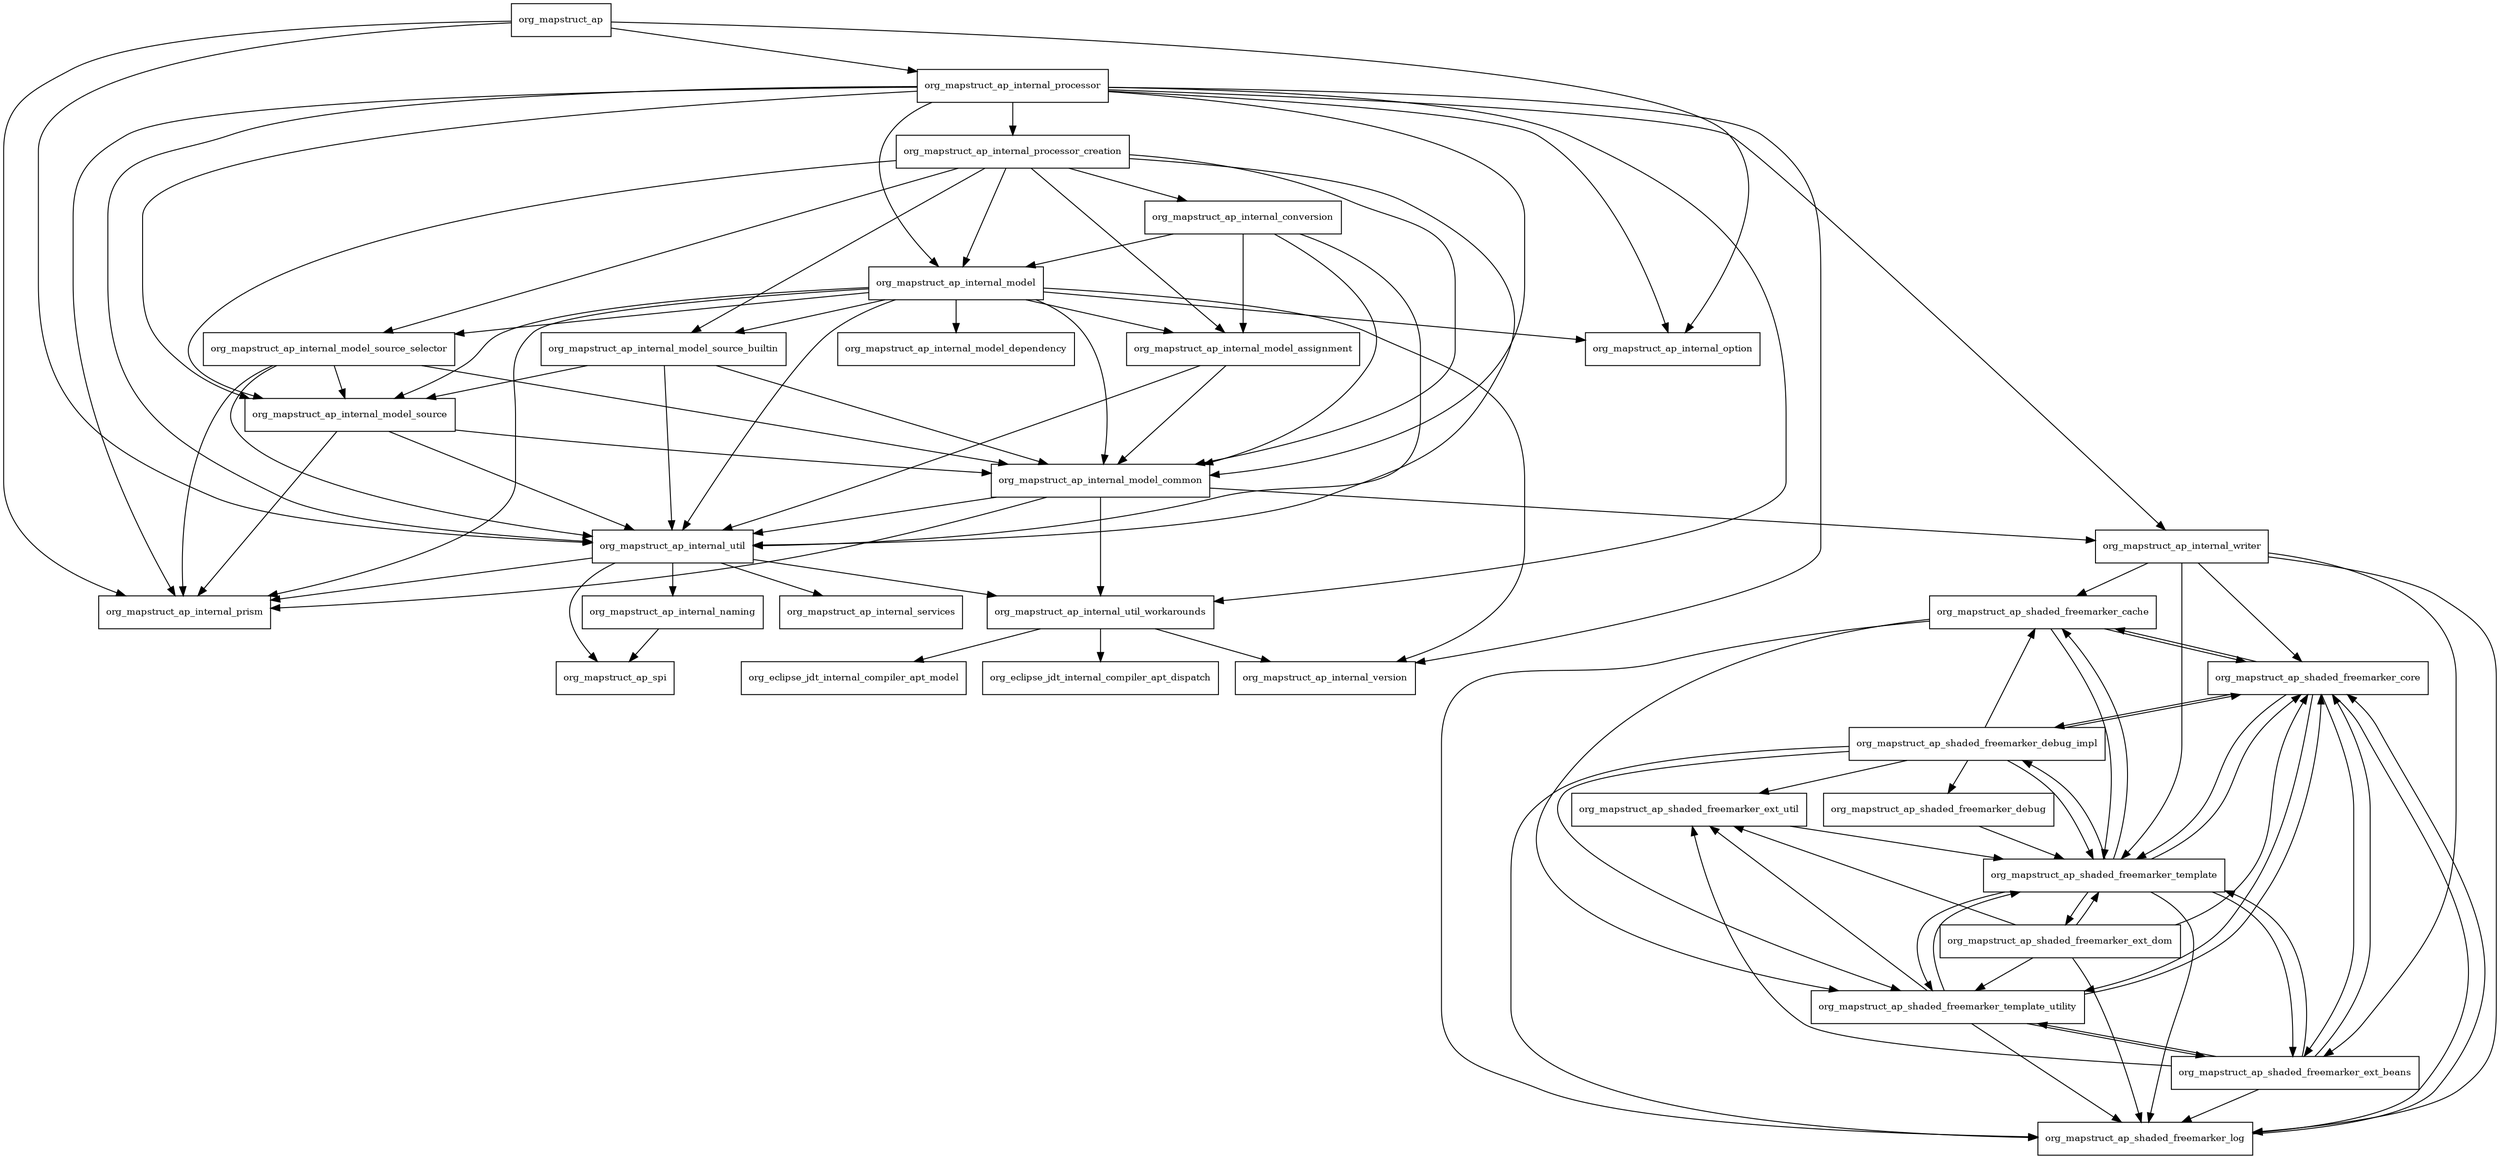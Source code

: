digraph mapstruct_processor_1_0_0_Final_package_dependencies {
  node [shape = box, fontsize=10.0];
  org_mapstruct_ap -> org_mapstruct_ap_internal_option;
  org_mapstruct_ap -> org_mapstruct_ap_internal_prism;
  org_mapstruct_ap -> org_mapstruct_ap_internal_processor;
  org_mapstruct_ap -> org_mapstruct_ap_internal_util;
  org_mapstruct_ap_internal_conversion -> org_mapstruct_ap_internal_model;
  org_mapstruct_ap_internal_conversion -> org_mapstruct_ap_internal_model_assignment;
  org_mapstruct_ap_internal_conversion -> org_mapstruct_ap_internal_model_common;
  org_mapstruct_ap_internal_conversion -> org_mapstruct_ap_internal_util;
  org_mapstruct_ap_internal_model -> org_mapstruct_ap_internal_model_assignment;
  org_mapstruct_ap_internal_model -> org_mapstruct_ap_internal_model_common;
  org_mapstruct_ap_internal_model -> org_mapstruct_ap_internal_model_dependency;
  org_mapstruct_ap_internal_model -> org_mapstruct_ap_internal_model_source;
  org_mapstruct_ap_internal_model -> org_mapstruct_ap_internal_model_source_builtin;
  org_mapstruct_ap_internal_model -> org_mapstruct_ap_internal_model_source_selector;
  org_mapstruct_ap_internal_model -> org_mapstruct_ap_internal_option;
  org_mapstruct_ap_internal_model -> org_mapstruct_ap_internal_prism;
  org_mapstruct_ap_internal_model -> org_mapstruct_ap_internal_util;
  org_mapstruct_ap_internal_model -> org_mapstruct_ap_internal_version;
  org_mapstruct_ap_internal_model_assignment -> org_mapstruct_ap_internal_model_common;
  org_mapstruct_ap_internal_model_assignment -> org_mapstruct_ap_internal_util;
  org_mapstruct_ap_internal_model_common -> org_mapstruct_ap_internal_prism;
  org_mapstruct_ap_internal_model_common -> org_mapstruct_ap_internal_util;
  org_mapstruct_ap_internal_model_common -> org_mapstruct_ap_internal_util_workarounds;
  org_mapstruct_ap_internal_model_common -> org_mapstruct_ap_internal_writer;
  org_mapstruct_ap_internal_model_source -> org_mapstruct_ap_internal_model_common;
  org_mapstruct_ap_internal_model_source -> org_mapstruct_ap_internal_prism;
  org_mapstruct_ap_internal_model_source -> org_mapstruct_ap_internal_util;
  org_mapstruct_ap_internal_model_source_builtin -> org_mapstruct_ap_internal_model_common;
  org_mapstruct_ap_internal_model_source_builtin -> org_mapstruct_ap_internal_model_source;
  org_mapstruct_ap_internal_model_source_builtin -> org_mapstruct_ap_internal_util;
  org_mapstruct_ap_internal_model_source_selector -> org_mapstruct_ap_internal_model_common;
  org_mapstruct_ap_internal_model_source_selector -> org_mapstruct_ap_internal_model_source;
  org_mapstruct_ap_internal_model_source_selector -> org_mapstruct_ap_internal_prism;
  org_mapstruct_ap_internal_model_source_selector -> org_mapstruct_ap_internal_util;
  org_mapstruct_ap_internal_naming -> org_mapstruct_ap_spi;
  org_mapstruct_ap_internal_processor -> org_mapstruct_ap_internal_model;
  org_mapstruct_ap_internal_processor -> org_mapstruct_ap_internal_model_common;
  org_mapstruct_ap_internal_processor -> org_mapstruct_ap_internal_model_source;
  org_mapstruct_ap_internal_processor -> org_mapstruct_ap_internal_option;
  org_mapstruct_ap_internal_processor -> org_mapstruct_ap_internal_prism;
  org_mapstruct_ap_internal_processor -> org_mapstruct_ap_internal_processor_creation;
  org_mapstruct_ap_internal_processor -> org_mapstruct_ap_internal_util;
  org_mapstruct_ap_internal_processor -> org_mapstruct_ap_internal_util_workarounds;
  org_mapstruct_ap_internal_processor -> org_mapstruct_ap_internal_version;
  org_mapstruct_ap_internal_processor -> org_mapstruct_ap_internal_writer;
  org_mapstruct_ap_internal_processor_creation -> org_mapstruct_ap_internal_conversion;
  org_mapstruct_ap_internal_processor_creation -> org_mapstruct_ap_internal_model;
  org_mapstruct_ap_internal_processor_creation -> org_mapstruct_ap_internal_model_assignment;
  org_mapstruct_ap_internal_processor_creation -> org_mapstruct_ap_internal_model_common;
  org_mapstruct_ap_internal_processor_creation -> org_mapstruct_ap_internal_model_source;
  org_mapstruct_ap_internal_processor_creation -> org_mapstruct_ap_internal_model_source_builtin;
  org_mapstruct_ap_internal_processor_creation -> org_mapstruct_ap_internal_model_source_selector;
  org_mapstruct_ap_internal_processor_creation -> org_mapstruct_ap_internal_util;
  org_mapstruct_ap_internal_util -> org_mapstruct_ap_internal_naming;
  org_mapstruct_ap_internal_util -> org_mapstruct_ap_internal_prism;
  org_mapstruct_ap_internal_util -> org_mapstruct_ap_internal_services;
  org_mapstruct_ap_internal_util -> org_mapstruct_ap_internal_util_workarounds;
  org_mapstruct_ap_internal_util -> org_mapstruct_ap_spi;
  org_mapstruct_ap_internal_util_workarounds -> org_eclipse_jdt_internal_compiler_apt_dispatch;
  org_mapstruct_ap_internal_util_workarounds -> org_eclipse_jdt_internal_compiler_apt_model;
  org_mapstruct_ap_internal_util_workarounds -> org_mapstruct_ap_internal_version;
  org_mapstruct_ap_internal_writer -> org_mapstruct_ap_shaded_freemarker_cache;
  org_mapstruct_ap_internal_writer -> org_mapstruct_ap_shaded_freemarker_core;
  org_mapstruct_ap_internal_writer -> org_mapstruct_ap_shaded_freemarker_ext_beans;
  org_mapstruct_ap_internal_writer -> org_mapstruct_ap_shaded_freemarker_log;
  org_mapstruct_ap_internal_writer -> org_mapstruct_ap_shaded_freemarker_template;
  org_mapstruct_ap_shaded_freemarker_cache -> org_mapstruct_ap_shaded_freemarker_core;
  org_mapstruct_ap_shaded_freemarker_cache -> org_mapstruct_ap_shaded_freemarker_log;
  org_mapstruct_ap_shaded_freemarker_cache -> org_mapstruct_ap_shaded_freemarker_template;
  org_mapstruct_ap_shaded_freemarker_cache -> org_mapstruct_ap_shaded_freemarker_template_utility;
  org_mapstruct_ap_shaded_freemarker_core -> org_mapstruct_ap_shaded_freemarker_cache;
  org_mapstruct_ap_shaded_freemarker_core -> org_mapstruct_ap_shaded_freemarker_debug_impl;
  org_mapstruct_ap_shaded_freemarker_core -> org_mapstruct_ap_shaded_freemarker_ext_beans;
  org_mapstruct_ap_shaded_freemarker_core -> org_mapstruct_ap_shaded_freemarker_log;
  org_mapstruct_ap_shaded_freemarker_core -> org_mapstruct_ap_shaded_freemarker_template;
  org_mapstruct_ap_shaded_freemarker_core -> org_mapstruct_ap_shaded_freemarker_template_utility;
  org_mapstruct_ap_shaded_freemarker_debug -> org_mapstruct_ap_shaded_freemarker_template;
  org_mapstruct_ap_shaded_freemarker_debug_impl -> org_mapstruct_ap_shaded_freemarker_cache;
  org_mapstruct_ap_shaded_freemarker_debug_impl -> org_mapstruct_ap_shaded_freemarker_core;
  org_mapstruct_ap_shaded_freemarker_debug_impl -> org_mapstruct_ap_shaded_freemarker_debug;
  org_mapstruct_ap_shaded_freemarker_debug_impl -> org_mapstruct_ap_shaded_freemarker_ext_util;
  org_mapstruct_ap_shaded_freemarker_debug_impl -> org_mapstruct_ap_shaded_freemarker_log;
  org_mapstruct_ap_shaded_freemarker_debug_impl -> org_mapstruct_ap_shaded_freemarker_template;
  org_mapstruct_ap_shaded_freemarker_debug_impl -> org_mapstruct_ap_shaded_freemarker_template_utility;
  org_mapstruct_ap_shaded_freemarker_ext_beans -> org_mapstruct_ap_shaded_freemarker_core;
  org_mapstruct_ap_shaded_freemarker_ext_beans -> org_mapstruct_ap_shaded_freemarker_ext_util;
  org_mapstruct_ap_shaded_freemarker_ext_beans -> org_mapstruct_ap_shaded_freemarker_log;
  org_mapstruct_ap_shaded_freemarker_ext_beans -> org_mapstruct_ap_shaded_freemarker_template;
  org_mapstruct_ap_shaded_freemarker_ext_beans -> org_mapstruct_ap_shaded_freemarker_template_utility;
  org_mapstruct_ap_shaded_freemarker_ext_dom -> org_mapstruct_ap_shaded_freemarker_core;
  org_mapstruct_ap_shaded_freemarker_ext_dom -> org_mapstruct_ap_shaded_freemarker_ext_util;
  org_mapstruct_ap_shaded_freemarker_ext_dom -> org_mapstruct_ap_shaded_freemarker_log;
  org_mapstruct_ap_shaded_freemarker_ext_dom -> org_mapstruct_ap_shaded_freemarker_template;
  org_mapstruct_ap_shaded_freemarker_ext_dom -> org_mapstruct_ap_shaded_freemarker_template_utility;
  org_mapstruct_ap_shaded_freemarker_ext_util -> org_mapstruct_ap_shaded_freemarker_template;
  org_mapstruct_ap_shaded_freemarker_log -> org_mapstruct_ap_shaded_freemarker_core;
  org_mapstruct_ap_shaded_freemarker_template -> org_mapstruct_ap_shaded_freemarker_cache;
  org_mapstruct_ap_shaded_freemarker_template -> org_mapstruct_ap_shaded_freemarker_core;
  org_mapstruct_ap_shaded_freemarker_template -> org_mapstruct_ap_shaded_freemarker_debug_impl;
  org_mapstruct_ap_shaded_freemarker_template -> org_mapstruct_ap_shaded_freemarker_ext_beans;
  org_mapstruct_ap_shaded_freemarker_template -> org_mapstruct_ap_shaded_freemarker_ext_dom;
  org_mapstruct_ap_shaded_freemarker_template -> org_mapstruct_ap_shaded_freemarker_log;
  org_mapstruct_ap_shaded_freemarker_template -> org_mapstruct_ap_shaded_freemarker_template_utility;
  org_mapstruct_ap_shaded_freemarker_template_utility -> org_mapstruct_ap_shaded_freemarker_core;
  org_mapstruct_ap_shaded_freemarker_template_utility -> org_mapstruct_ap_shaded_freemarker_ext_beans;
  org_mapstruct_ap_shaded_freemarker_template_utility -> org_mapstruct_ap_shaded_freemarker_ext_util;
  org_mapstruct_ap_shaded_freemarker_template_utility -> org_mapstruct_ap_shaded_freemarker_log;
  org_mapstruct_ap_shaded_freemarker_template_utility -> org_mapstruct_ap_shaded_freemarker_template;
}
